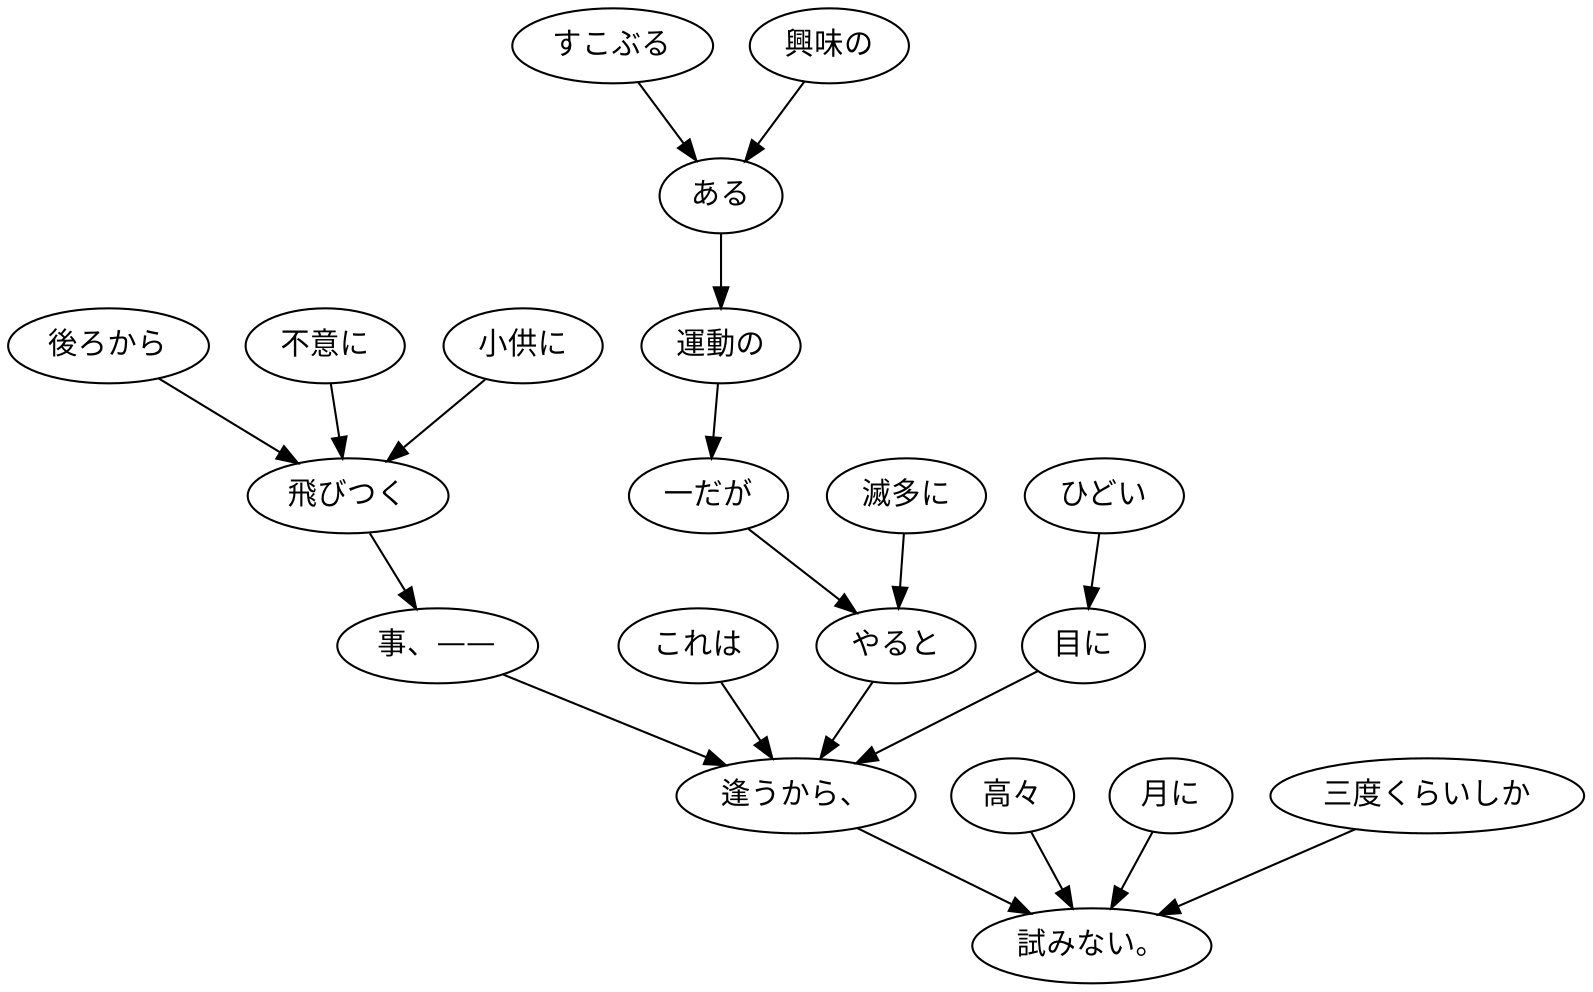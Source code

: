 digraph graph3957 {
	node0 [label="後ろから"];
	node1 [label="不意に"];
	node2 [label="小供に"];
	node3 [label="飛びつく"];
	node4 [label="事、——"];
	node5 [label="これは"];
	node6 [label="すこぶる"];
	node7 [label="興味の"];
	node8 [label="ある"];
	node9 [label="運動の"];
	node10 [label="一だが"];
	node11 [label="滅多に"];
	node12 [label="やると"];
	node13 [label="ひどい"];
	node14 [label="目に"];
	node15 [label="逢うから、"];
	node16 [label="高々"];
	node17 [label="月に"];
	node18 [label="三度くらいしか"];
	node19 [label="試みない。"];
	node0 -> node3;
	node1 -> node3;
	node2 -> node3;
	node3 -> node4;
	node4 -> node15;
	node5 -> node15;
	node6 -> node8;
	node7 -> node8;
	node8 -> node9;
	node9 -> node10;
	node10 -> node12;
	node11 -> node12;
	node12 -> node15;
	node13 -> node14;
	node14 -> node15;
	node15 -> node19;
	node16 -> node19;
	node17 -> node19;
	node18 -> node19;
}
